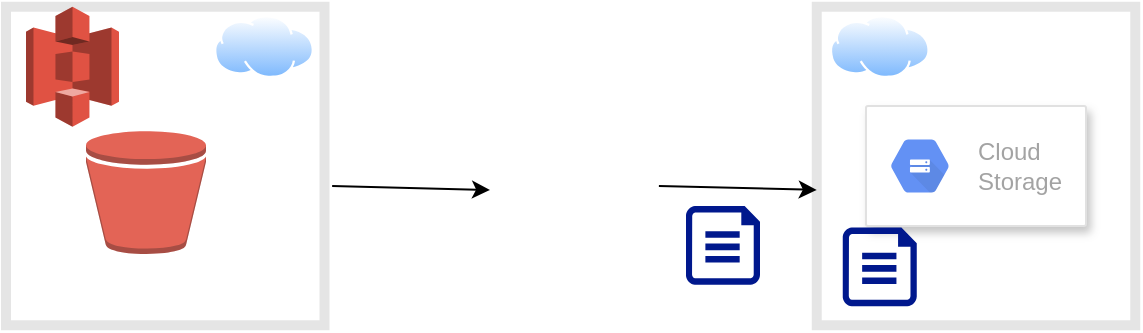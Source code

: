 <mxfile version="14.4.2" type="device"><diagram id="BvZlSPTlxC-HM0X2eeBi" name="Page-1"><mxGraphModel dx="977" dy="724" grid="1" gridSize="10" guides="1" tooltips="1" connect="1" arrows="1" fold="1" page="1" pageScale="1" pageWidth="850" pageHeight="1100" math="0" shadow="0"><root><mxCell id="0"/><mxCell id="1" parent="0"/><mxCell id="BjoqMkuMVrfpTeEag8G0-1" value="" style="outlineConnect=0;dashed=0;verticalLabelPosition=bottom;verticalAlign=top;align=center;html=1;shape=mxgraph.aws3.bucket;fillColor=#E05243;gradientColor=none;" vertex="1" parent="1"><mxGeometry x="180" y="212.5" width="60" height="61.5" as="geometry"/></mxCell><mxCell id="BjoqMkuMVrfpTeEag8G0-2" value="" style="strokeColor=#dddddd;shadow=1;strokeWidth=1;rounded=1;absoluteArcSize=1;arcSize=2;" vertex="1" parent="1"><mxGeometry x="570" y="200" width="110" height="60" as="geometry"/></mxCell><mxCell id="BjoqMkuMVrfpTeEag8G0-3" value="Cloud&#xa;Storage" style="dashed=0;connectable=0;html=1;fillColor=#5184F3;strokeColor=none;shape=mxgraph.gcp2.hexIcon;prIcon=cloud_storage;part=1;labelPosition=right;verticalLabelPosition=middle;align=left;verticalAlign=middle;spacingLeft=5;fontColor=#999999;fontSize=12;" vertex="1" parent="BjoqMkuMVrfpTeEag8G0-2"><mxGeometry y="0.5" width="44" height="39" relative="1" as="geometry"><mxPoint x="5" y="-19.5" as="offset"/></mxGeometry></mxCell><mxCell id="BjoqMkuMVrfpTeEag8G0-4" value="" style="whiteSpace=wrap;html=1;aspect=fixed;opacity=10;strokeWidth=5;" vertex="1" parent="1"><mxGeometry x="140" y="150.38" width="159.25" height="159.25" as="geometry"/></mxCell><mxCell id="BjoqMkuMVrfpTeEag8G0-5" value="" style="whiteSpace=wrap;html=1;aspect=fixed;opacity=10;strokeWidth=5;" vertex="1" parent="1"><mxGeometry x="545.38" y="150.38" width="159.25" height="159.25" as="geometry"/></mxCell><mxCell id="BjoqMkuMVrfpTeEag8G0-8" value="" style="shape=image;html=1;verticalAlign=top;verticalLabelPosition=bottom;labelBackgroundColor=#ffffff;imageAspect=0;aspect=fixed;image=https://cdn4.iconfinder.com/data/icons/small-n-flat/24/file-zip-alt-128.png;strokeWidth=5;" vertex="1" parent="1"><mxGeometry x="250" y="260" width="38" height="38" as="geometry"/></mxCell><mxCell id="BjoqMkuMVrfpTeEag8G0-10" value="" style="shape=image;html=1;verticalAlign=top;verticalLabelPosition=bottom;labelBackgroundColor=#ffffff;imageAspect=0;aspect=fixed;image=https://cdn3.iconfinder.com/data/icons/UltimateGnome/128x128/mimetypes/application-x-java-archive.png;strokeWidth=5;" vertex="1" parent="1"><mxGeometry x="381" y="186" width="88" height="88" as="geometry"/></mxCell><mxCell id="BjoqMkuMVrfpTeEag8G0-15" value="" style="endArrow=classic;html=1;exitX=1.024;exitY=0.563;exitDx=0;exitDy=0;exitPerimeter=0;" edge="1" parent="1" source="BjoqMkuMVrfpTeEag8G0-4"><mxGeometry width="50" height="50" relative="1" as="geometry"><mxPoint x="400" y="400" as="sourcePoint"/><mxPoint x="382" y="242" as="targetPoint"/></mxGeometry></mxCell><mxCell id="BjoqMkuMVrfpTeEag8G0-18" value="" style="endArrow=classic;html=1;exitX=1.024;exitY=0.563;exitDx=0;exitDy=0;exitPerimeter=0;" edge="1" parent="1"><mxGeometry width="50" height="50" relative="1" as="geometry"><mxPoint x="466.452" y="239.998" as="sourcePoint"/><mxPoint x="545.38" y="241.96" as="targetPoint"/></mxGeometry></mxCell><mxCell id="BjoqMkuMVrfpTeEag8G0-19" value="" style="aspect=fixed;perimeter=ellipsePerimeter;html=1;align=center;shadow=0;dashed=0;spacingTop=3;image;image=img/lib/active_directory/internet_cloud.svg;strokeWidth=5;" vertex="1" parent="1"><mxGeometry x="244" y="154.5" width="50" height="31.5" as="geometry"/></mxCell><mxCell id="BjoqMkuMVrfpTeEag8G0-20" value="" style="aspect=fixed;perimeter=ellipsePerimeter;html=1;align=center;shadow=0;dashed=0;spacingTop=3;image;image=img/lib/active_directory/internet_cloud.svg;strokeWidth=5;" vertex="1" parent="1"><mxGeometry x="551.88" y="154.5" width="50" height="31.5" as="geometry"/></mxCell><mxCell id="BjoqMkuMVrfpTeEag8G0-25" value="" style="aspect=fixed;pointerEvents=1;shadow=0;dashed=0;html=1;strokeColor=none;labelPosition=center;verticalLabelPosition=bottom;verticalAlign=top;align=center;fillColor=#00188D;shape=mxgraph.azure.file" vertex="1" parent="1"><mxGeometry x="558.38" y="260.75" width="37" height="39.36" as="geometry"/></mxCell><mxCell id="BjoqMkuMVrfpTeEag8G0-26" value="" style="shape=image;html=1;verticalAlign=top;verticalLabelPosition=bottom;labelBackgroundColor=#ffffff;imageAspect=0;aspect=fixed;image=https://cdn4.iconfinder.com/data/icons/small-n-flat/24/file-zip-alt-128.png;strokeWidth=5;" vertex="1" parent="1"><mxGeometry x="320" y="250" width="38" height="38" as="geometry"/></mxCell><mxCell id="BjoqMkuMVrfpTeEag8G0-27" value="" style="aspect=fixed;pointerEvents=1;shadow=0;dashed=0;html=1;strokeColor=none;labelPosition=center;verticalLabelPosition=bottom;verticalAlign=top;align=center;fillColor=#00188D;shape=mxgraph.azure.file" vertex="1" parent="1"><mxGeometry x="480" y="250" width="37" height="39.36" as="geometry"/></mxCell><mxCell id="BjoqMkuMVrfpTeEag8G0-28" value="" style="outlineConnect=0;dashed=0;verticalLabelPosition=bottom;verticalAlign=top;align=center;html=1;shape=mxgraph.aws3.s3;fillColor=#E05243;gradientColor=none;strokeWidth=5;" vertex="1" parent="1"><mxGeometry x="150" y="150.38" width="46.5" height="60" as="geometry"/></mxCell></root></mxGraphModel></diagram></mxfile>